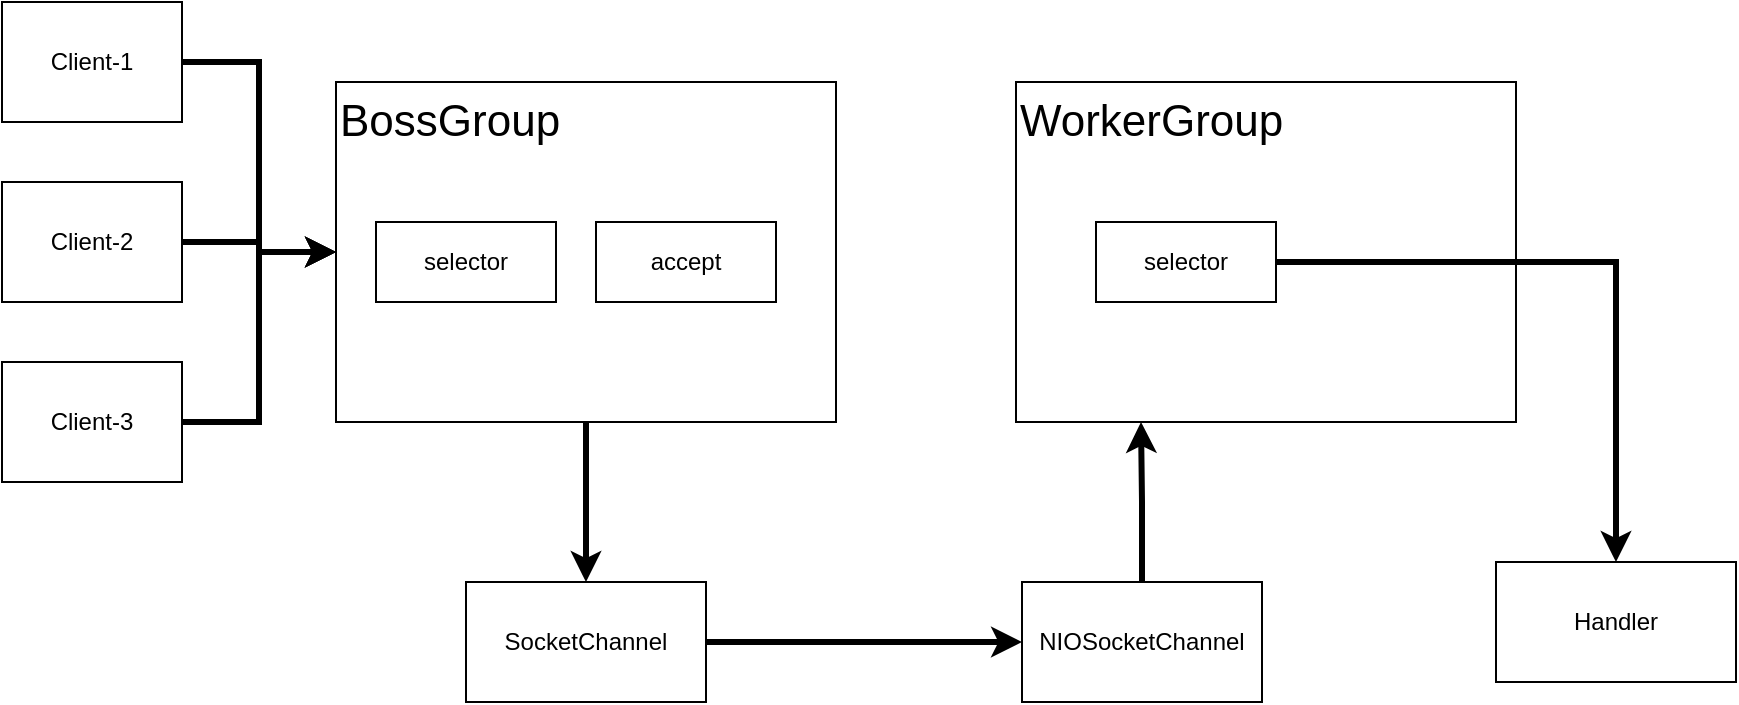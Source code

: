 <mxGraphModel dx="824" dy="550" grid="1" gridSize="10" guides="1" tooltips="1" connect="1" arrows="1" fold="1" page="1" pageScale="1" pageWidth="827" pageHeight="1169" background="#ffffff"><root><mxCell id="0"/><mxCell id="1" parent="0"/><mxCell id="16" style="edgeStyle=orthogonalEdgeStyle;rounded=0;html=1;entryX=0.5;entryY=0;jettySize=auto;orthogonalLoop=1;strokeWidth=3;" edge="1" parent="1" source="2" target="14"><mxGeometry relative="1" as="geometry"/></mxCell><mxCell id="2" value="&lt;font style=&quot;font-size: 22px&quot;&gt;BossGroup&lt;/font&gt;" style="rounded=0;whiteSpace=wrap;html=1;align=left;verticalAlign=top;" vertex="1" parent="1"><mxGeometry x="170" y="150" width="250" height="170" as="geometry"/></mxCell><mxCell id="7" style="edgeStyle=orthogonalEdgeStyle;rounded=0;html=1;entryX=0;entryY=0.5;jettySize=auto;orthogonalLoop=1;strokeWidth=3;" edge="1" parent="1" source="4" target="2"><mxGeometry relative="1" as="geometry"/></mxCell><mxCell id="4" value="Client-1" style="rounded=0;whiteSpace=wrap;html=1;" vertex="1" parent="1"><mxGeometry x="3" y="110" width="90" height="60" as="geometry"/></mxCell><mxCell id="8" style="edgeStyle=orthogonalEdgeStyle;rounded=0;html=1;entryX=0;entryY=0.5;jettySize=auto;orthogonalLoop=1;strokeWidth=3;" edge="1" parent="1" source="5" target="2"><mxGeometry relative="1" as="geometry"/></mxCell><mxCell id="5" value="Client-2" style="rounded=0;whiteSpace=wrap;html=1;" vertex="1" parent="1"><mxGeometry x="3" y="200" width="90" height="60" as="geometry"/></mxCell><mxCell id="9" style="edgeStyle=orthogonalEdgeStyle;rounded=0;html=1;entryX=0;entryY=0.5;jettySize=auto;orthogonalLoop=1;strokeWidth=3;" edge="1" parent="1" source="6" target="2"><mxGeometry relative="1" as="geometry"/></mxCell><mxCell id="6" value="Client-3" style="rounded=0;whiteSpace=wrap;html=1;" vertex="1" parent="1"><mxGeometry x="3" y="290" width="90" height="60" as="geometry"/></mxCell><mxCell id="10" value="&lt;font style=&quot;font-size: 22px&quot;&gt;WorkerGroup&lt;/font&gt;" style="rounded=0;whiteSpace=wrap;html=1;align=left;verticalAlign=top;" vertex="1" parent="1"><mxGeometry x="510" y="150" width="250" height="170" as="geometry"/></mxCell><mxCell id="11" value="selector" style="rounded=0;whiteSpace=wrap;html=1;align=center;" vertex="1" parent="1"><mxGeometry x="190" y="220" width="90" height="40" as="geometry"/></mxCell><mxCell id="12" value="accept" style="rounded=0;whiteSpace=wrap;html=1;align=center;" vertex="1" parent="1"><mxGeometry x="300" y="220" width="90" height="40" as="geometry"/></mxCell><mxCell id="20" style="edgeStyle=orthogonalEdgeStyle;rounded=0;html=1;entryX=0.5;entryY=0;jettySize=auto;orthogonalLoop=1;strokeWidth=3;" edge="1" parent="1" source="13" target="19"><mxGeometry relative="1" as="geometry"/></mxCell><mxCell id="13" value="selector" style="rounded=0;whiteSpace=wrap;html=1;align=center;" vertex="1" parent="1"><mxGeometry x="550" y="220" width="90" height="40" as="geometry"/></mxCell><mxCell id="17" style="edgeStyle=orthogonalEdgeStyle;rounded=0;html=1;entryX=0;entryY=0.5;jettySize=auto;orthogonalLoop=1;strokeWidth=3;" edge="1" parent="1" source="14" target="15"><mxGeometry relative="1" as="geometry"/></mxCell><mxCell id="14" value="SocketChannel" style="rounded=0;whiteSpace=wrap;html=1;align=center;" vertex="1" parent="1"><mxGeometry x="235" y="400" width="120" height="60" as="geometry"/></mxCell><mxCell id="18" style="edgeStyle=orthogonalEdgeStyle;rounded=0;html=1;entryX=0.25;entryY=1;jettySize=auto;orthogonalLoop=1;strokeWidth=3;" edge="1" parent="1" source="15" target="10"><mxGeometry relative="1" as="geometry"/></mxCell><mxCell id="15" value="NIOSocketChannel" style="rounded=0;whiteSpace=wrap;html=1;align=center;" vertex="1" parent="1"><mxGeometry x="513" y="400" width="120" height="60" as="geometry"/></mxCell><mxCell id="19" value="Handler" style="rounded=0;whiteSpace=wrap;html=1;align=center;" vertex="1" parent="1"><mxGeometry x="750" y="390" width="120" height="60" as="geometry"/></mxCell></root></mxGraphModel>